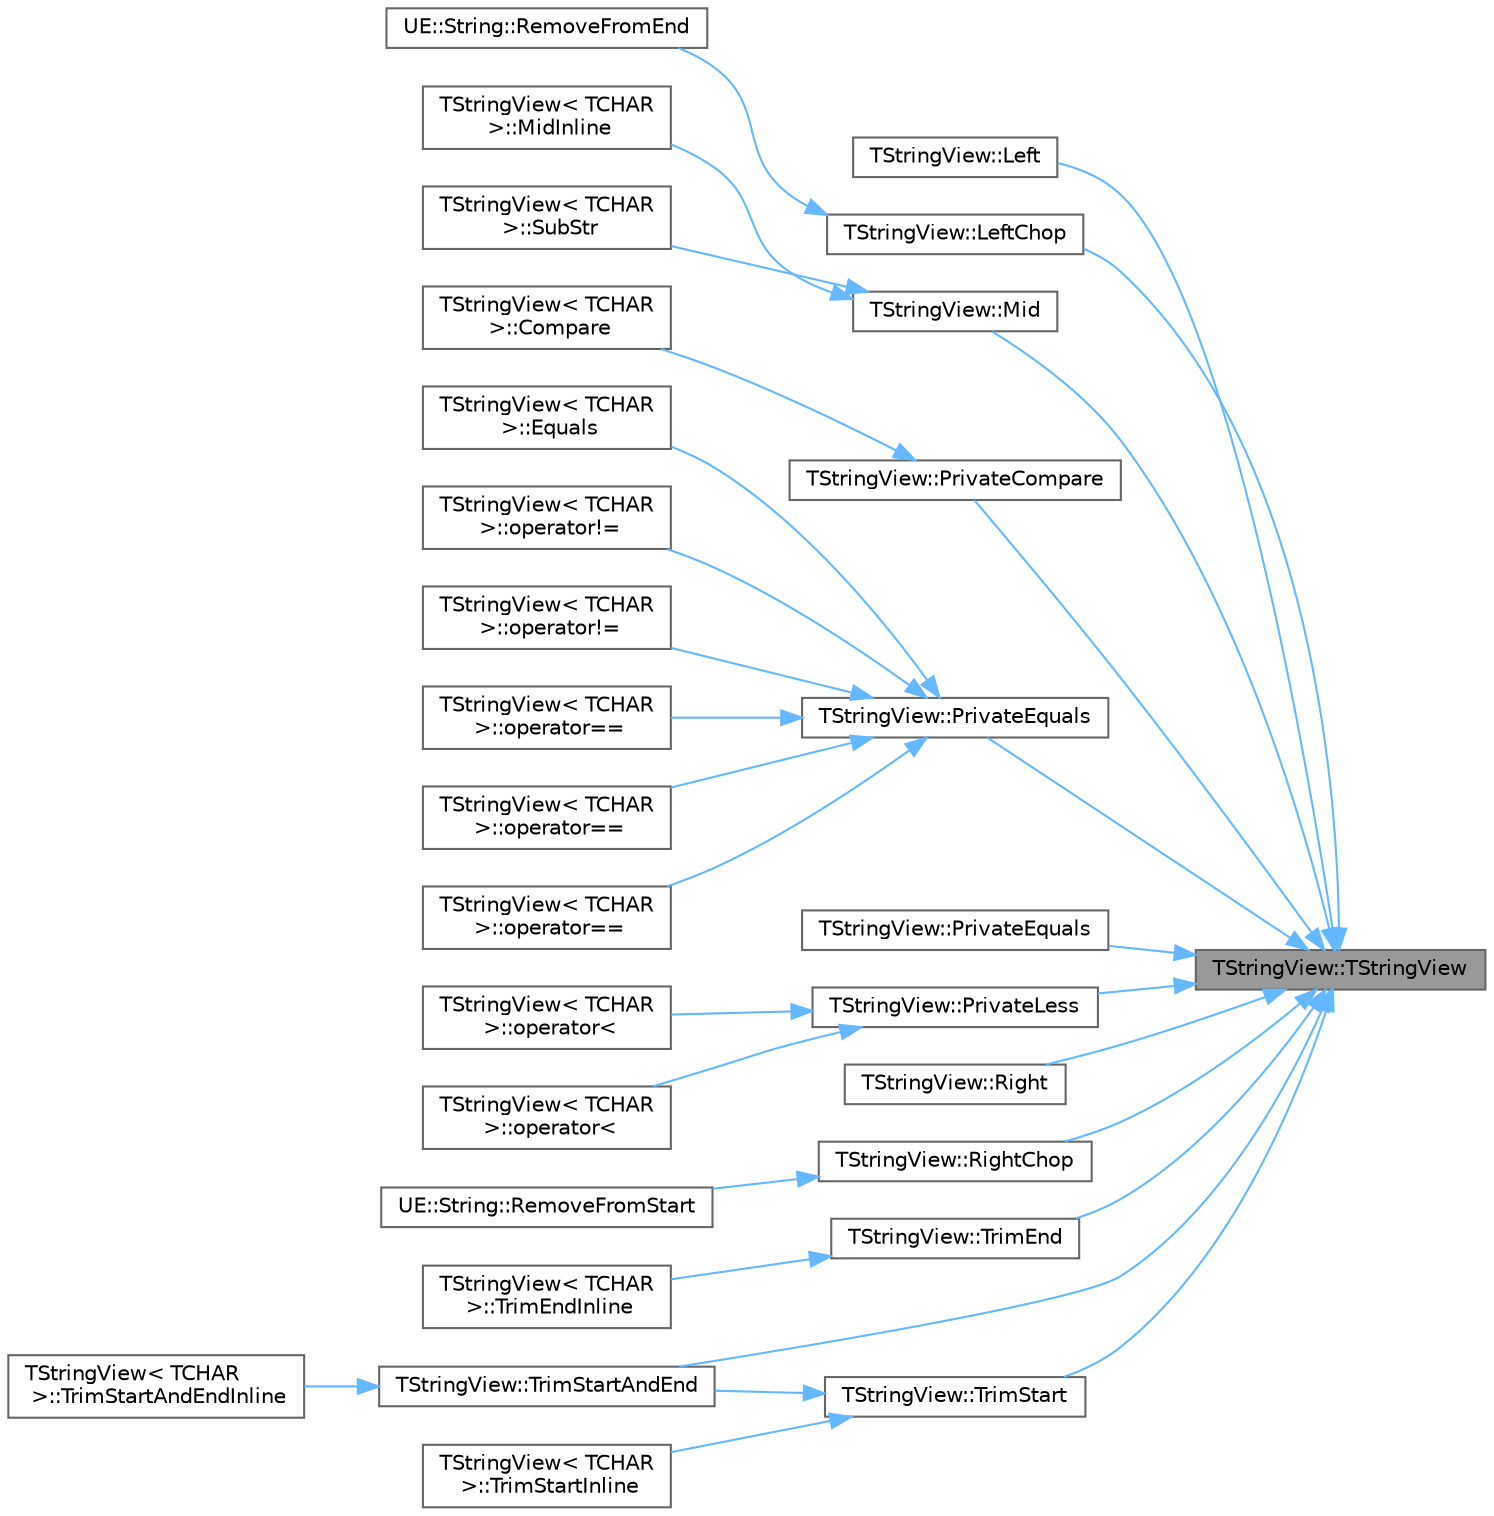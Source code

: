 digraph "TStringView::TStringView"
{
 // INTERACTIVE_SVG=YES
 // LATEX_PDF_SIZE
  bgcolor="transparent";
  edge [fontname=Helvetica,fontsize=10,labelfontname=Helvetica,labelfontsize=10];
  node [fontname=Helvetica,fontsize=10,shape=box,height=0.2,width=0.4];
  rankdir="RL";
  Node1 [id="Node000001",label="TStringView::TStringView",height=0.2,width=0.4,color="gray40", fillcolor="grey60", style="filled", fontcolor="black",tooltip="Construct an empty view."];
  Node1 -> Node2 [id="edge1_Node000001_Node000002",dir="back",color="steelblue1",style="solid",tooltip=" "];
  Node2 [id="Node000002",label="TStringView::Left",height=0.2,width=0.4,color="grey40", fillcolor="white", style="filled",URL="$dd/dbe/classTStringView.html#ab0cad127f78c5bca134552e184d92149",tooltip="Returns the left-most part of the view by taking the given number of characters from the left."];
  Node1 -> Node3 [id="edge2_Node000001_Node000003",dir="back",color="steelblue1",style="solid",tooltip=" "];
  Node3 [id="Node000003",label="TStringView::LeftChop",height=0.2,width=0.4,color="grey40", fillcolor="white", style="filled",URL="$dd/dbe/classTStringView.html#a2c0d412b629efd25cced4013d29d8b0a",tooltip="Returns the left-most part of the view by chopping the given number of characters from the right."];
  Node3 -> Node4 [id="edge3_Node000003_Node000004",dir="back",color="steelblue1",style="solid",tooltip=" "];
  Node4 [id="Node000004",label="UE::String::RemoveFromEnd",height=0.2,width=0.4,color="grey40", fillcolor="white", style="filled",URL="$d9/d2e/namespaceUE_1_1String.html#a1bf1749fe1f16beba494d23a5bb44070",tooltip=" "];
  Node1 -> Node5 [id="edge4_Node000001_Node000005",dir="back",color="steelblue1",style="solid",tooltip=" "];
  Node5 [id="Node000005",label="TStringView::Mid",height=0.2,width=0.4,color="grey40", fillcolor="white", style="filled",URL="$dd/dbe/classTStringView.html#a8989fc07d01e1341826b5f21b1bc56f8",tooltip="Returns the middle part of the view by taking up to the given number of characters from the given pos..."];
  Node5 -> Node6 [id="edge5_Node000005_Node000006",dir="back",color="steelblue1",style="solid",tooltip=" "];
  Node6 [id="Node000006",label="TStringView\< TCHAR\l \>::MidInline",height=0.2,width=0.4,color="grey40", fillcolor="white", style="filled",URL="$dd/dbe/classTStringView.html#aba61d7c59f64e7b4521e4262b4745fc3",tooltip=" "];
  Node5 -> Node7 [id="edge6_Node000005_Node000007",dir="back",color="steelblue1",style="solid",tooltip=" "];
  Node7 [id="Node000007",label="TStringView\< TCHAR\l \>::SubStr",height=0.2,width=0.4,color="grey40", fillcolor="white", style="filled",URL="$dd/dbe/classTStringView.html#a1700494a89400dd780ad2edf8783e8e8",tooltip=" "];
  Node1 -> Node8 [id="edge7_Node000001_Node000008",dir="back",color="steelblue1",style="solid",tooltip=" "];
  Node8 [id="Node000008",label="TStringView::PrivateCompare",height=0.2,width=0.4,color="grey40", fillcolor="white", style="filled",URL="$dd/dbe/classTStringView.html#ab7f438a67aefb4702147939258e8804d",tooltip=" "];
  Node8 -> Node9 [id="edge8_Node000008_Node000009",dir="back",color="steelblue1",style="solid",tooltip=" "];
  Node9 [id="Node000009",label="TStringView\< TCHAR\l \>::Compare",height=0.2,width=0.4,color="grey40", fillcolor="white", style="filled",URL="$dd/dbe/classTStringView.html#a6f07c9e7a6839cd0d068e2d6647b0e39",tooltip=" "];
  Node1 -> Node10 [id="edge9_Node000001_Node000010",dir="back",color="steelblue1",style="solid",tooltip=" "];
  Node10 [id="Node000010",label="TStringView::PrivateEquals",height=0.2,width=0.4,color="grey40", fillcolor="white", style="filled",URL="$dd/dbe/classTStringView.html#ad3c2a7e16dfaf989b7cefb3f41364631",tooltip=" "];
  Node10 -> Node11 [id="edge10_Node000010_Node000011",dir="back",color="steelblue1",style="solid",tooltip=" "];
  Node11 [id="Node000011",label="TStringView\< TCHAR\l \>::Equals",height=0.2,width=0.4,color="grey40", fillcolor="white", style="filled",URL="$dd/dbe/classTStringView.html#a5c93ae3b2702a03ee1883ca9544ea075",tooltip=" "];
  Node10 -> Node12 [id="edge11_Node000010_Node000012",dir="back",color="steelblue1",style="solid",tooltip=" "];
  Node12 [id="Node000012",label="TStringView\< TCHAR\l \>::operator!=",height=0.2,width=0.4,color="grey40", fillcolor="white", style="filled",URL="$dd/dbe/classTStringView.html#aaf5870f26a327452ac074fdfaceeaa03",tooltip=" "];
  Node10 -> Node13 [id="edge12_Node000010_Node000013",dir="back",color="steelblue1",style="solid",tooltip=" "];
  Node13 [id="Node000013",label="TStringView\< TCHAR\l \>::operator!=",height=0.2,width=0.4,color="grey40", fillcolor="white", style="filled",URL="$dd/dbe/classTStringView.html#a922b8b81dda552a544159f85ac2a9764",tooltip=" "];
  Node10 -> Node14 [id="edge13_Node000010_Node000014",dir="back",color="steelblue1",style="solid",tooltip=" "];
  Node14 [id="Node000014",label="TStringView\< TCHAR\l \>::operator==",height=0.2,width=0.4,color="grey40", fillcolor="white", style="filled",URL="$dd/dbe/classTStringView.html#a383cff847c96eec7696fe60bd33e89b3",tooltip=" "];
  Node10 -> Node15 [id="edge14_Node000010_Node000015",dir="back",color="steelblue1",style="solid",tooltip=" "];
  Node15 [id="Node000015",label="TStringView\< TCHAR\l \>::operator==",height=0.2,width=0.4,color="grey40", fillcolor="white", style="filled",URL="$dd/dbe/classTStringView.html#af0de5c0cb0d86455411a283e59abe6c4",tooltip=" "];
  Node10 -> Node16 [id="edge15_Node000010_Node000016",dir="back",color="steelblue1",style="solid",tooltip=" "];
  Node16 [id="Node000016",label="TStringView\< TCHAR\l \>::operator==",height=0.2,width=0.4,color="grey40", fillcolor="white", style="filled",URL="$dd/dbe/classTStringView.html#ad5d22b103aaac51bc6940a455773ab09",tooltip=" "];
  Node1 -> Node17 [id="edge16_Node000001_Node000017",dir="back",color="steelblue1",style="solid",tooltip=" "];
  Node17 [id="Node000017",label="TStringView::PrivateEquals",height=0.2,width=0.4,color="grey40", fillcolor="white", style="filled",URL="$dd/dbe/classTStringView.html#a22b95e3e6d1bff838cf53e545ebcd2ff",tooltip=" "];
  Node1 -> Node18 [id="edge17_Node000001_Node000018",dir="back",color="steelblue1",style="solid",tooltip=" "];
  Node18 [id="Node000018",label="TStringView::PrivateLess",height=0.2,width=0.4,color="grey40", fillcolor="white", style="filled",URL="$dd/dbe/classTStringView.html#a9f248decfbca0276e401602a7e4b5a21",tooltip=" "];
  Node18 -> Node19 [id="edge18_Node000018_Node000019",dir="back",color="steelblue1",style="solid",tooltip=" "];
  Node19 [id="Node000019",label="TStringView\< TCHAR\l \>::operator\<",height=0.2,width=0.4,color="grey40", fillcolor="white", style="filled",URL="$dd/dbe/classTStringView.html#a04c7741459134061a7a740a2d07f6fc9",tooltip=" "];
  Node18 -> Node20 [id="edge19_Node000018_Node000020",dir="back",color="steelblue1",style="solid",tooltip=" "];
  Node20 [id="Node000020",label="TStringView\< TCHAR\l \>::operator\<",height=0.2,width=0.4,color="grey40", fillcolor="white", style="filled",URL="$dd/dbe/classTStringView.html#ae1c1535655ec614467729ccb0793b64f",tooltip=" "];
  Node1 -> Node21 [id="edge20_Node000001_Node000021",dir="back",color="steelblue1",style="solid",tooltip=" "];
  Node21 [id="Node000021",label="TStringView::Right",height=0.2,width=0.4,color="grey40", fillcolor="white", style="filled",URL="$dd/dbe/classTStringView.html#a0a3b52ac065df027d065ce308fc3f33e",tooltip="Returns the right-most part of the view by taking the given number of characters from the right."];
  Node1 -> Node22 [id="edge21_Node000001_Node000022",dir="back",color="steelblue1",style="solid",tooltip=" "];
  Node22 [id="Node000022",label="TStringView::RightChop",height=0.2,width=0.4,color="grey40", fillcolor="white", style="filled",URL="$dd/dbe/classTStringView.html#aa0e53f1bdf48ccfa7b193ae2f413b5e3",tooltip="Returns the right-most part of the view by chopping the given number of characters from the left."];
  Node22 -> Node23 [id="edge22_Node000022_Node000023",dir="back",color="steelblue1",style="solid",tooltip=" "];
  Node23 [id="Node000023",label="UE::String::RemoveFromStart",height=0.2,width=0.4,color="grey40", fillcolor="white", style="filled",URL="$d9/d2e/namespaceUE_1_1String.html#a7268201a6b09ce0be36649662b689780",tooltip=" "];
  Node1 -> Node24 [id="edge23_Node000001_Node000024",dir="back",color="steelblue1",style="solid",tooltip=" "];
  Node24 [id="Node000024",label="TStringView::TrimEnd",height=0.2,width=0.4,color="grey40", fillcolor="white", style="filled",URL="$dd/dbe/classTStringView.html#afed36f899228540f3348610d928b8560",tooltip="Returns the left part of the view before any whitespace at the end."];
  Node24 -> Node25 [id="edge24_Node000024_Node000025",dir="back",color="steelblue1",style="solid",tooltip=" "];
  Node25 [id="Node000025",label="TStringView\< TCHAR\l \>::TrimEndInline",height=0.2,width=0.4,color="grey40", fillcolor="white", style="filled",URL="$dd/dbe/classTStringView.html#ad11d5b65e92344d22de6808b6c9287c2",tooltip=" "];
  Node1 -> Node26 [id="edge25_Node000001_Node000026",dir="back",color="steelblue1",style="solid",tooltip=" "];
  Node26 [id="Node000026",label="TStringView::TrimStart",height=0.2,width=0.4,color="grey40", fillcolor="white", style="filled",URL="$dd/dbe/classTStringView.html#aa67a3f0ffb42a32fe7702c07445f8b24",tooltip="Returns the right part of the view after any whitespace at the start."];
  Node26 -> Node27 [id="edge26_Node000026_Node000027",dir="back",color="steelblue1",style="solid",tooltip=" "];
  Node27 [id="Node000027",label="TStringView::TrimStartAndEnd",height=0.2,width=0.4,color="grey40", fillcolor="white", style="filled",URL="$dd/dbe/classTStringView.html#afcd6b434e9c2dbdaca1d5a5f7434568a",tooltip="Returns the middle part of the view between any whitespace at the start and end."];
  Node27 -> Node28 [id="edge27_Node000027_Node000028",dir="back",color="steelblue1",style="solid",tooltip=" "];
  Node28 [id="Node000028",label="TStringView\< TCHAR\l \>::TrimStartAndEndInline",height=0.2,width=0.4,color="grey40", fillcolor="white", style="filled",URL="$dd/dbe/classTStringView.html#a977ef66b22914e268349057e2c886882",tooltip=" "];
  Node26 -> Node29 [id="edge28_Node000026_Node000029",dir="back",color="steelblue1",style="solid",tooltip=" "];
  Node29 [id="Node000029",label="TStringView\< TCHAR\l \>::TrimStartInline",height=0.2,width=0.4,color="grey40", fillcolor="white", style="filled",URL="$dd/dbe/classTStringView.html#a702b54cac5df2c157d6e5a19fd22074e",tooltip=" "];
  Node1 -> Node27 [id="edge29_Node000001_Node000027",dir="back",color="steelblue1",style="solid",tooltip=" "];
}
